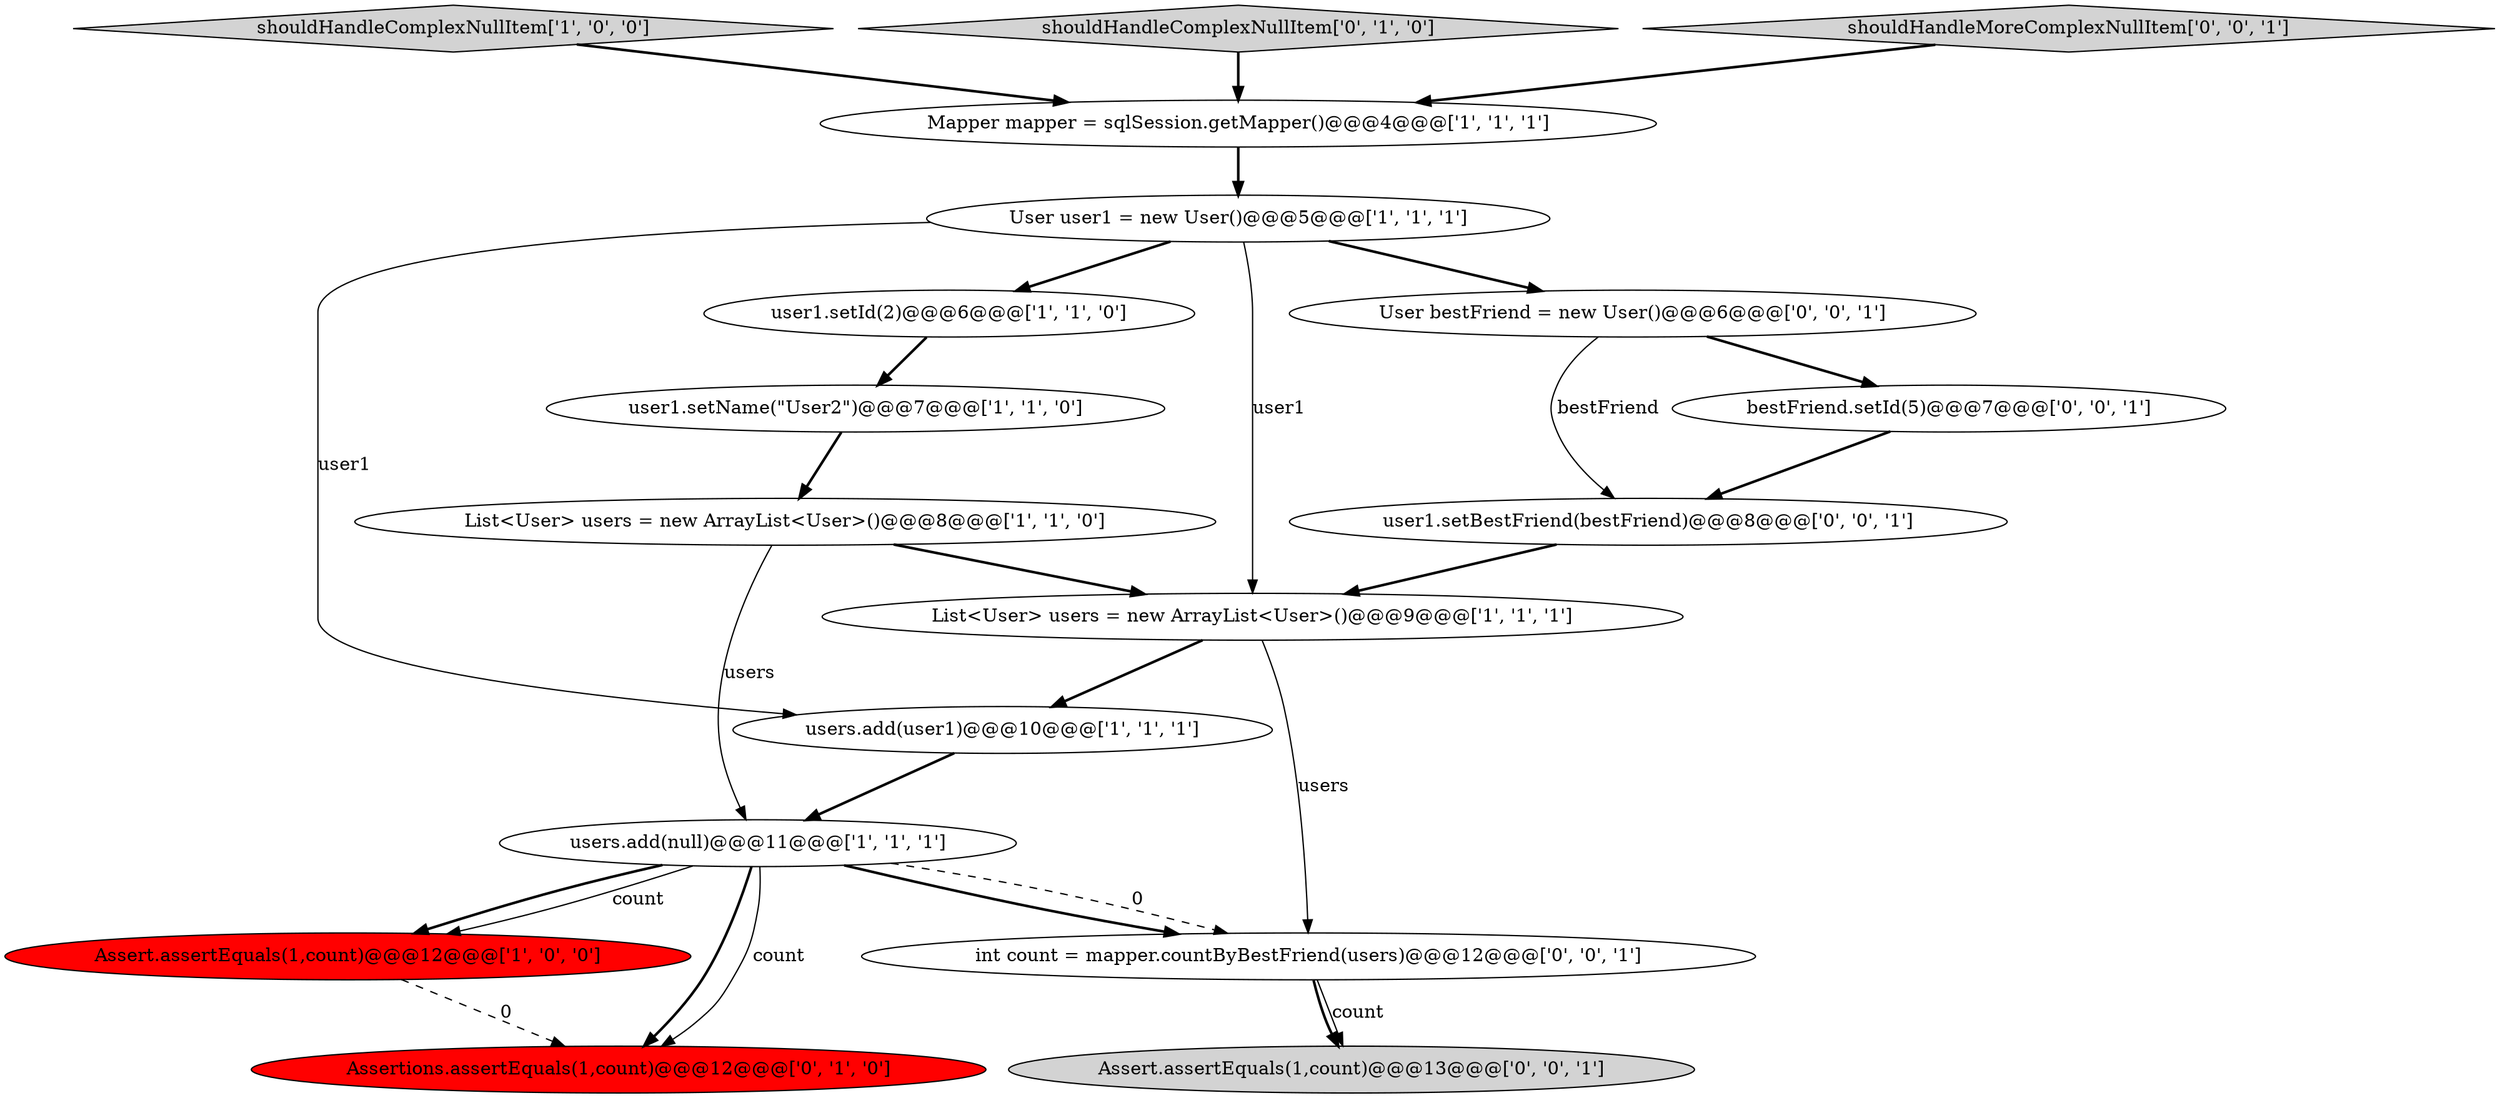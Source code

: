 digraph {
0 [style = filled, label = "Assert.assertEquals(1,count)@@@12@@@['1', '0', '0']", fillcolor = red, shape = ellipse image = "AAA1AAABBB1BBB"];
1 [style = filled, label = "shouldHandleComplexNullItem['1', '0', '0']", fillcolor = lightgray, shape = diamond image = "AAA0AAABBB1BBB"];
15 [style = filled, label = "user1.setBestFriend(bestFriend)@@@8@@@['0', '0', '1']", fillcolor = white, shape = ellipse image = "AAA0AAABBB3BBB"];
12 [style = filled, label = "bestFriend.setId(5)@@@7@@@['0', '0', '1']", fillcolor = white, shape = ellipse image = "AAA0AAABBB3BBB"];
8 [style = filled, label = "List<User> users = new ArrayList<User>()@@@8@@@['1', '1', '0']", fillcolor = white, shape = ellipse image = "AAA0AAABBB1BBB"];
14 [style = filled, label = "User bestFriend = new User()@@@6@@@['0', '0', '1']", fillcolor = white, shape = ellipse image = "AAA0AAABBB3BBB"];
7 [style = filled, label = "user1.setId(2)@@@6@@@['1', '1', '0']", fillcolor = white, shape = ellipse image = "AAA0AAABBB1BBB"];
13 [style = filled, label = "int count = mapper.countByBestFriend(users)@@@12@@@['0', '0', '1']", fillcolor = white, shape = ellipse image = "AAA0AAABBB3BBB"];
11 [style = filled, label = "shouldHandleComplexNullItem['0', '1', '0']", fillcolor = lightgray, shape = diamond image = "AAA0AAABBB2BBB"];
10 [style = filled, label = "Assertions.assertEquals(1,count)@@@12@@@['0', '1', '0']", fillcolor = red, shape = ellipse image = "AAA1AAABBB2BBB"];
17 [style = filled, label = "shouldHandleMoreComplexNullItem['0', '0', '1']", fillcolor = lightgray, shape = diamond image = "AAA0AAABBB3BBB"];
16 [style = filled, label = "Assert.assertEquals(1,count)@@@13@@@['0', '0', '1']", fillcolor = lightgray, shape = ellipse image = "AAA0AAABBB3BBB"];
3 [style = filled, label = "List<User> users = new ArrayList<User>()@@@9@@@['1', '1', '1']", fillcolor = white, shape = ellipse image = "AAA0AAABBB1BBB"];
4 [style = filled, label = "User user1 = new User()@@@5@@@['1', '1', '1']", fillcolor = white, shape = ellipse image = "AAA0AAABBB1BBB"];
6 [style = filled, label = "users.add(user1)@@@10@@@['1', '1', '1']", fillcolor = white, shape = ellipse image = "AAA0AAABBB1BBB"];
9 [style = filled, label = "users.add(null)@@@11@@@['1', '1', '1']", fillcolor = white, shape = ellipse image = "AAA0AAABBB1BBB"];
5 [style = filled, label = "user1.setName(\"User2\")@@@7@@@['1', '1', '0']", fillcolor = white, shape = ellipse image = "AAA0AAABBB1BBB"];
2 [style = filled, label = "Mapper mapper = sqlSession.getMapper()@@@4@@@['1', '1', '1']", fillcolor = white, shape = ellipse image = "AAA0AAABBB1BBB"];
4->3 [style = solid, label="user1"];
5->8 [style = bold, label=""];
4->14 [style = bold, label=""];
9->0 [style = bold, label=""];
8->3 [style = bold, label=""];
12->15 [style = bold, label=""];
3->6 [style = bold, label=""];
9->10 [style = bold, label=""];
3->13 [style = solid, label="users"];
15->3 [style = bold, label=""];
2->4 [style = bold, label=""];
9->10 [style = solid, label="count"];
13->16 [style = bold, label=""];
11->2 [style = bold, label=""];
4->7 [style = bold, label=""];
0->10 [style = dashed, label="0"];
4->6 [style = solid, label="user1"];
7->5 [style = bold, label=""];
13->16 [style = solid, label="count"];
17->2 [style = bold, label=""];
14->12 [style = bold, label=""];
9->0 [style = solid, label="count"];
9->13 [style = dashed, label="0"];
1->2 [style = bold, label=""];
8->9 [style = solid, label="users"];
6->9 [style = bold, label=""];
9->13 [style = bold, label=""];
14->15 [style = solid, label="bestFriend"];
}
